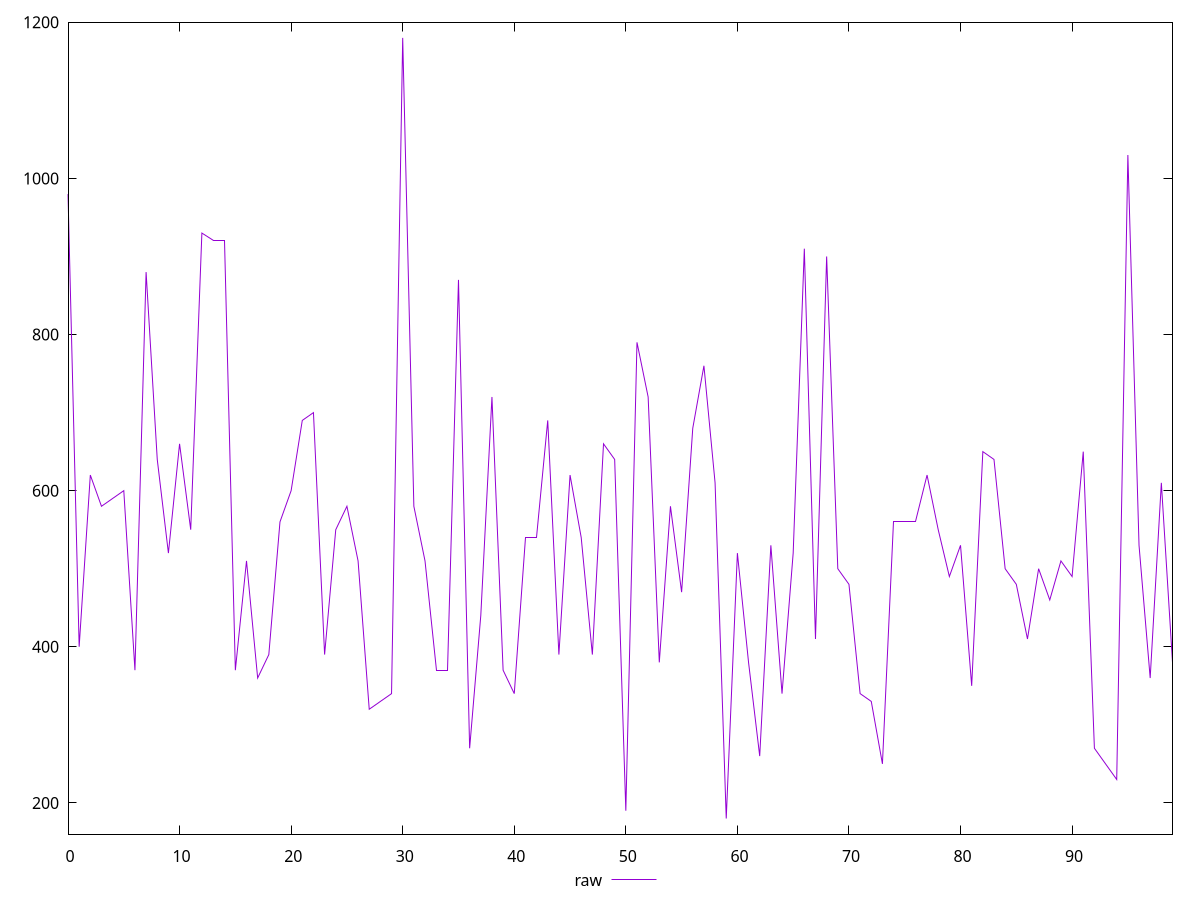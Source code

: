 reset

$raw <<EOF
0 980
1 400
2 620
3 580
4 590
5 600
6 370
7 880
8 640
9 520
10 660
11 550
12 930
13 920
14 920
15 370
16 510
17 360
18 390
19 560
20 600
21 690
22 700
23 390
24 550
25 580
26 510
27 320
28 330
29 340
30 1180
31 580
32 510
33 370
34 370
35 870
36 270
37 440
38 720
39 370
40 340
41 540
42 540
43 690
44 390
45 620
46 540
47 390
48 660
49 640
50 190
51 790
52 720
53 380
54 580
55 470
56 680
57 760
58 610
59 180
60 520
61 380
62 260
63 530
64 340
65 520
66 910
67 410
68 900
69 500
70 480
71 340
72 330
73 250
74 560
75 560
76 560
77 620
78 550
79 490
80 530
81 350
82 650
83 640
84 500
85 480
86 410
87 500
88 460
89 510
90 490
91 650
92 270
93 250
94 230
95 1030
96 530
97 360
98 610
99 380
EOF

set key outside below
set xrange [0:99]
set yrange [160:1200]
set trange [160:1200]
set terminal svg size 640, 500 enhanced background rgb 'white'
set output "report_00013_2021-02-09T12-04-24.940Z/uses-http2/samples/pages+cached+noadtech+nomedia/raw/values.svg"

plot $raw title "raw" with line

reset
